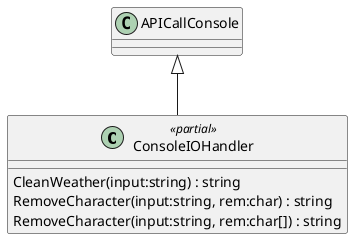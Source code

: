 @startuml
class ConsoleIOHandler <<partial>> {
    CleanWeather(input:string) : string
    RemoveCharacter(input:string, rem:char) : string
    RemoveCharacter(input:string, rem:char[]) : string
}
APICallConsole <|-- ConsoleIOHandler
@enduml

